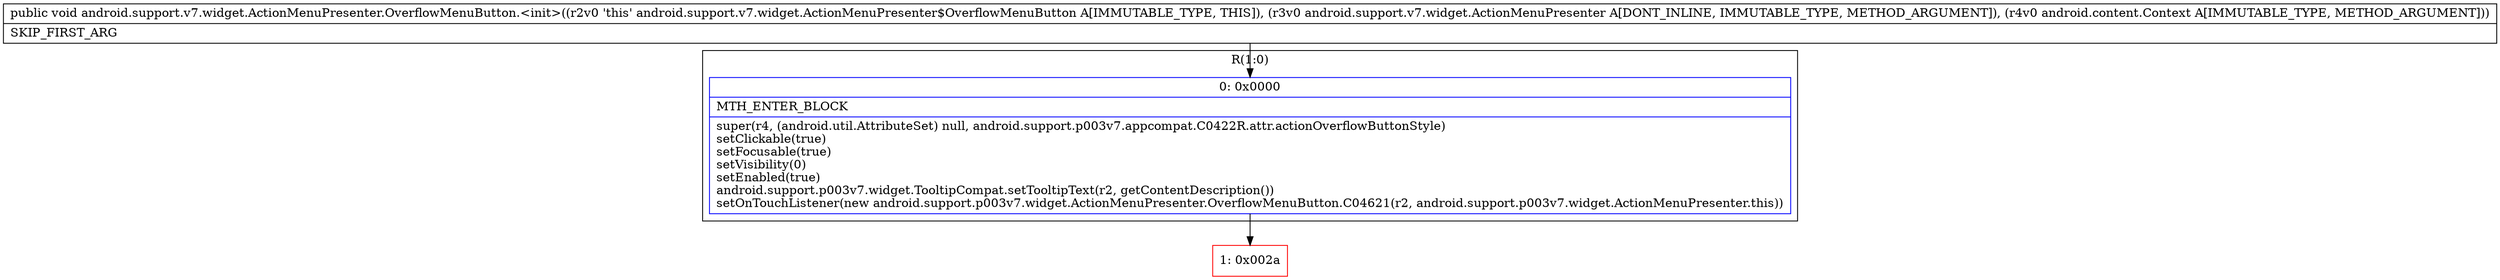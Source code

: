 digraph "CFG forandroid.support.v7.widget.ActionMenuPresenter.OverflowMenuButton.\<init\>(Landroid\/support\/v7\/widget\/ActionMenuPresenter;Landroid\/content\/Context;)V" {
subgraph cluster_Region_74804994 {
label = "R(1:0)";
node [shape=record,color=blue];
Node_0 [shape=record,label="{0\:\ 0x0000|MTH_ENTER_BLOCK\l|super(r4, (android.util.AttributeSet) null, android.support.p003v7.appcompat.C0422R.attr.actionOverflowButtonStyle)\lsetClickable(true)\lsetFocusable(true)\lsetVisibility(0)\lsetEnabled(true)\landroid.support.p003v7.widget.TooltipCompat.setTooltipText(r2, getContentDescription())\lsetOnTouchListener(new android.support.p003v7.widget.ActionMenuPresenter.OverflowMenuButton.C04621(r2, android.support.p003v7.widget.ActionMenuPresenter.this))\l}"];
}
Node_1 [shape=record,color=red,label="{1\:\ 0x002a}"];
MethodNode[shape=record,label="{public void android.support.v7.widget.ActionMenuPresenter.OverflowMenuButton.\<init\>((r2v0 'this' android.support.v7.widget.ActionMenuPresenter$OverflowMenuButton A[IMMUTABLE_TYPE, THIS]), (r3v0 android.support.v7.widget.ActionMenuPresenter A[DONT_INLINE, IMMUTABLE_TYPE, METHOD_ARGUMENT]), (r4v0 android.content.Context A[IMMUTABLE_TYPE, METHOD_ARGUMENT]))  | SKIP_FIRST_ARG\l}"];
MethodNode -> Node_0;
Node_0 -> Node_1;
}

